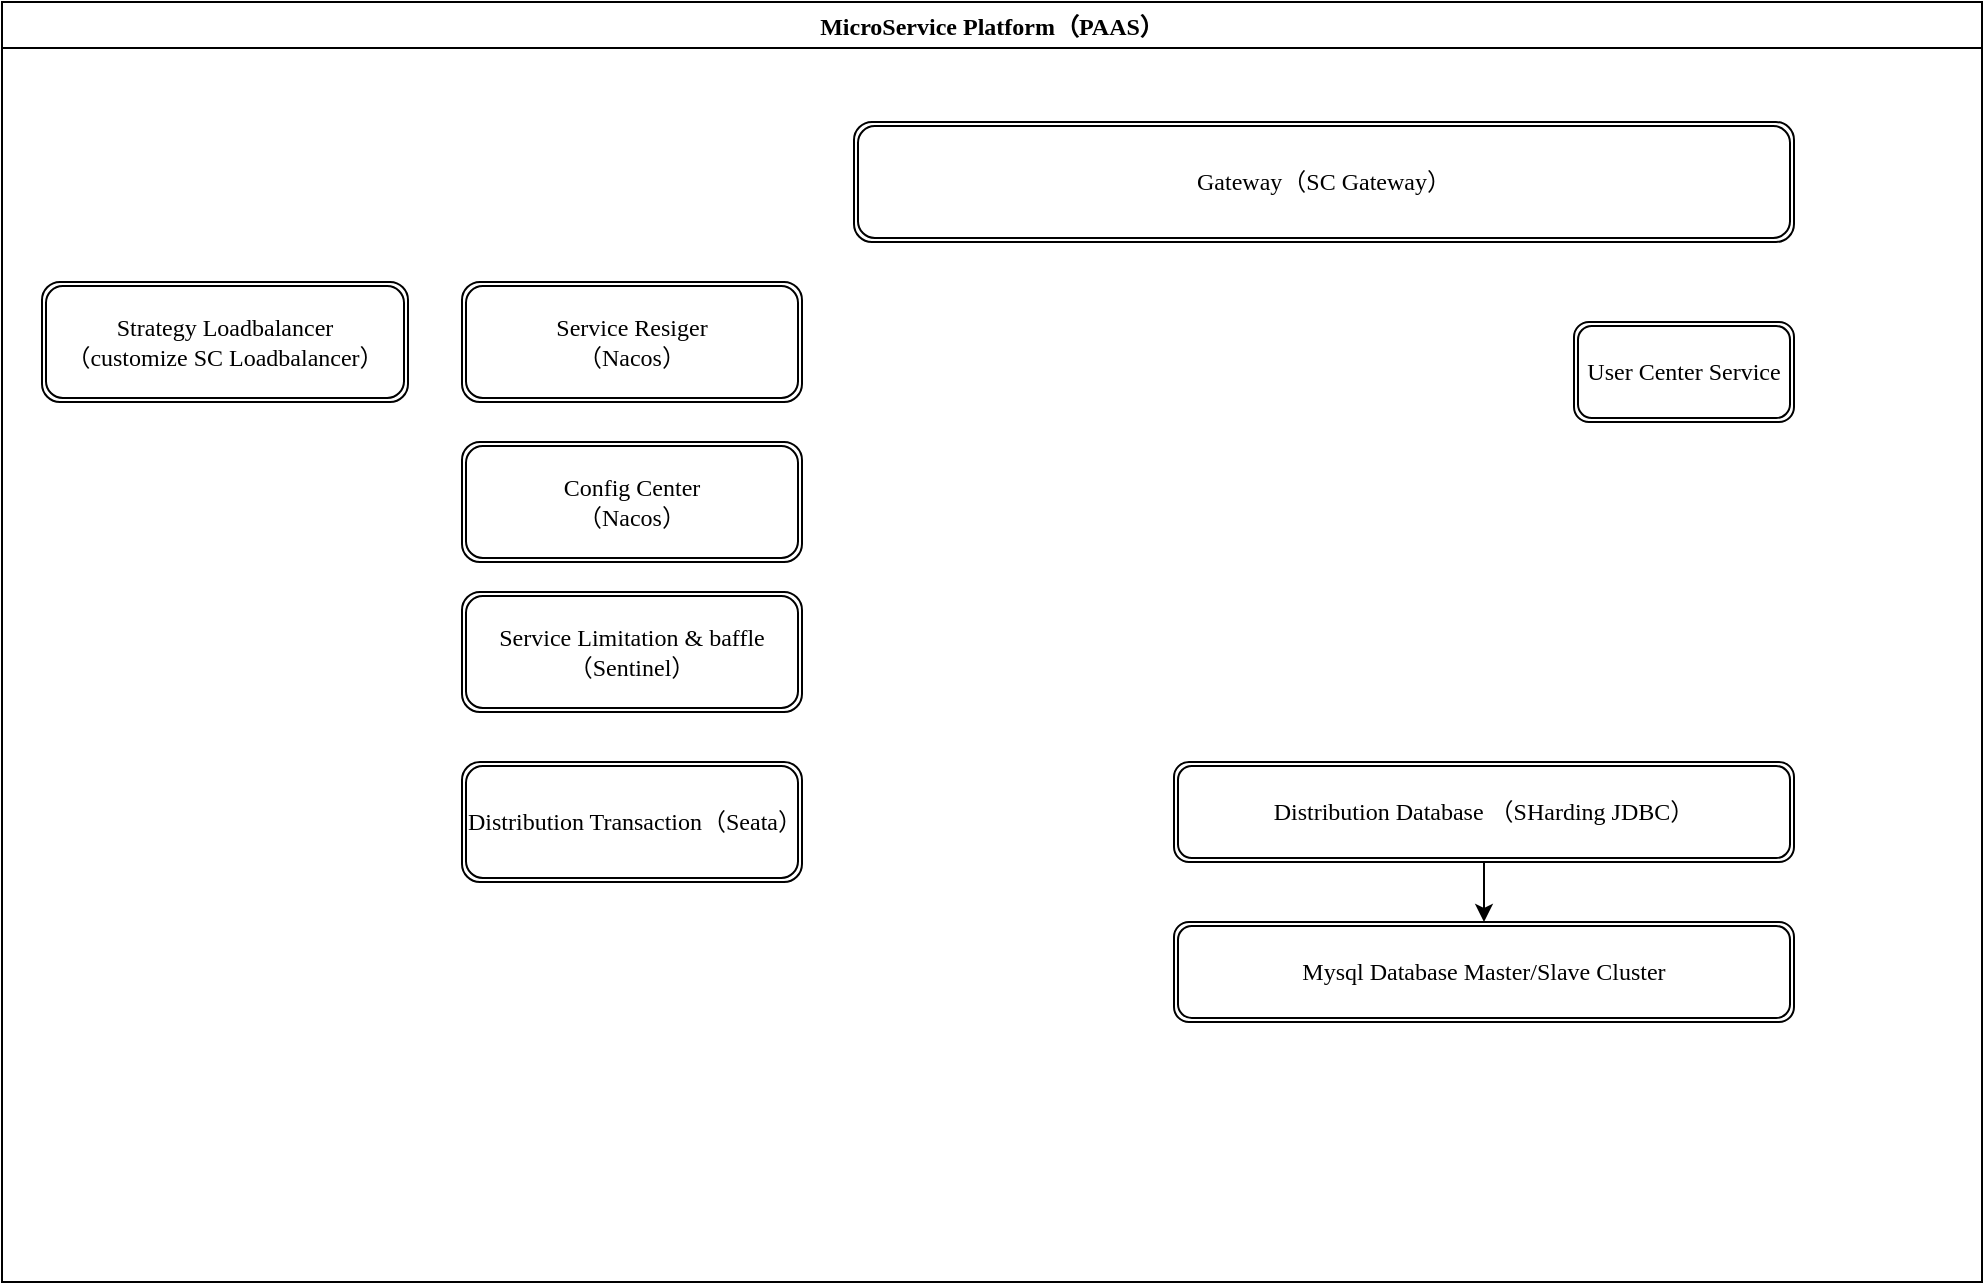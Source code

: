 <mxfile version="17.2.4" type="github">
  <diagram id="eaCFjg7BmeMbXCxSYOaL" name="第 1 页">
    <mxGraphModel dx="1422" dy="762" grid="1" gridSize="10" guides="1" tooltips="1" connect="1" arrows="1" fold="1" page="1" pageScale="1" pageWidth="3300" pageHeight="2339" math="0" shadow="0">
      <root>
        <mxCell id="0" />
        <mxCell id="1" parent="0" />
        <mxCell id="rt1KR4czZhUFX1XvC9Yj-83" value="MicroService Platform（PAAS）" style="swimlane;rounded=0;glass=0;labelBorderColor=none;fontFamily=Comic Sans MS;" vertex="1" parent="1">
          <mxGeometry x="110" y="150" width="990" height="640" as="geometry" />
        </mxCell>
        <mxCell id="rt1KR4czZhUFX1XvC9Yj-84" value="Gateway（SC Gateway）" style="shape=ext;double=1;rounded=1;whiteSpace=wrap;html=1;glass=0;labelBorderColor=none;fontFamily=Comic Sans MS;" vertex="1" parent="rt1KR4czZhUFX1XvC9Yj-83">
          <mxGeometry x="426" y="60" width="470" height="60" as="geometry" />
        </mxCell>
        <mxCell id="rt1KR4czZhUFX1XvC9Yj-85" value="User Center Service" style="shape=ext;double=1;rounded=1;whiteSpace=wrap;html=1;glass=0;labelBorderColor=none;fontFamily=Comic Sans MS;" vertex="1" parent="rt1KR4czZhUFX1XvC9Yj-83">
          <mxGeometry x="786" y="160" width="110" height="50" as="geometry" />
        </mxCell>
        <mxCell id="rt1KR4czZhUFX1XvC9Yj-92" value="" style="edgeStyle=orthogonalEdgeStyle;rounded=0;sketch=0;orthogonalLoop=1;jettySize=auto;html=1;labelBorderColor=none;fontFamily=Comic Sans MS;" edge="1" parent="rt1KR4czZhUFX1XvC9Yj-83" source="rt1KR4czZhUFX1XvC9Yj-89" target="rt1KR4czZhUFX1XvC9Yj-91">
          <mxGeometry relative="1" as="geometry" />
        </mxCell>
        <mxCell id="rt1KR4czZhUFX1XvC9Yj-89" value="Distribution Database （SHarding JDBC）" style="shape=ext;double=1;rounded=1;whiteSpace=wrap;html=1;glass=0;labelBorderColor=none;fontFamily=Comic Sans MS;" vertex="1" parent="rt1KR4czZhUFX1XvC9Yj-83">
          <mxGeometry x="586" y="380" width="310" height="50" as="geometry" />
        </mxCell>
        <mxCell id="rt1KR4czZhUFX1XvC9Yj-91" value="Mysql Database Master/Slave Cluster" style="shape=ext;double=1;rounded=1;whiteSpace=wrap;html=1;glass=0;labelBorderColor=none;fontFamily=Comic Sans MS;" vertex="1" parent="rt1KR4czZhUFX1XvC9Yj-83">
          <mxGeometry x="586" y="460" width="310" height="50" as="geometry" />
        </mxCell>
        <mxCell id="rt1KR4czZhUFX1XvC9Yj-93" value="Service Resiger&lt;br&gt;（Nacos）" style="shape=ext;double=1;rounded=1;whiteSpace=wrap;html=1;glass=0;labelBorderColor=none;fontFamily=Comic Sans MS;" vertex="1" parent="rt1KR4czZhUFX1XvC9Yj-83">
          <mxGeometry x="230" y="140" width="170" height="60" as="geometry" />
        </mxCell>
        <mxCell id="rt1KR4czZhUFX1XvC9Yj-94" value="Config Center&lt;br&gt;（Nacos）" style="shape=ext;double=1;rounded=1;whiteSpace=wrap;html=1;glass=0;labelBorderColor=none;fontFamily=Comic Sans MS;" vertex="1" parent="rt1KR4czZhUFX1XvC9Yj-83">
          <mxGeometry x="230" y="220" width="170" height="60" as="geometry" />
        </mxCell>
        <mxCell id="rt1KR4czZhUFX1XvC9Yj-96" value="Service&amp;nbsp;Limitation &amp;amp; baffle&lt;br&gt;（Sentinel）" style="shape=ext;double=1;rounded=1;whiteSpace=wrap;html=1;glass=0;labelBorderColor=none;fontFamily=Comic Sans MS;" vertex="1" parent="rt1KR4czZhUFX1XvC9Yj-83">
          <mxGeometry x="230" y="295" width="170" height="60" as="geometry" />
        </mxCell>
        <mxCell id="rt1KR4czZhUFX1XvC9Yj-98" value="Distribution Transaction（Seata）" style="shape=ext;double=1;rounded=1;whiteSpace=wrap;html=1;glass=0;labelBorderColor=none;fontFamily=Comic Sans MS;" vertex="1" parent="rt1KR4czZhUFX1XvC9Yj-83">
          <mxGeometry x="230" y="380" width="170" height="60" as="geometry" />
        </mxCell>
        <mxCell id="rt1KR4czZhUFX1XvC9Yj-100" value="Strategy Loadbalancer&lt;br&gt;（customize SC Loadbalancer）" style="shape=ext;double=1;rounded=1;whiteSpace=wrap;html=1;glass=0;labelBorderColor=none;fontFamily=Comic Sans MS;" vertex="1" parent="rt1KR4czZhUFX1XvC9Yj-83">
          <mxGeometry x="20" y="140" width="183" height="60" as="geometry" />
        </mxCell>
      </root>
    </mxGraphModel>
  </diagram>
</mxfile>
